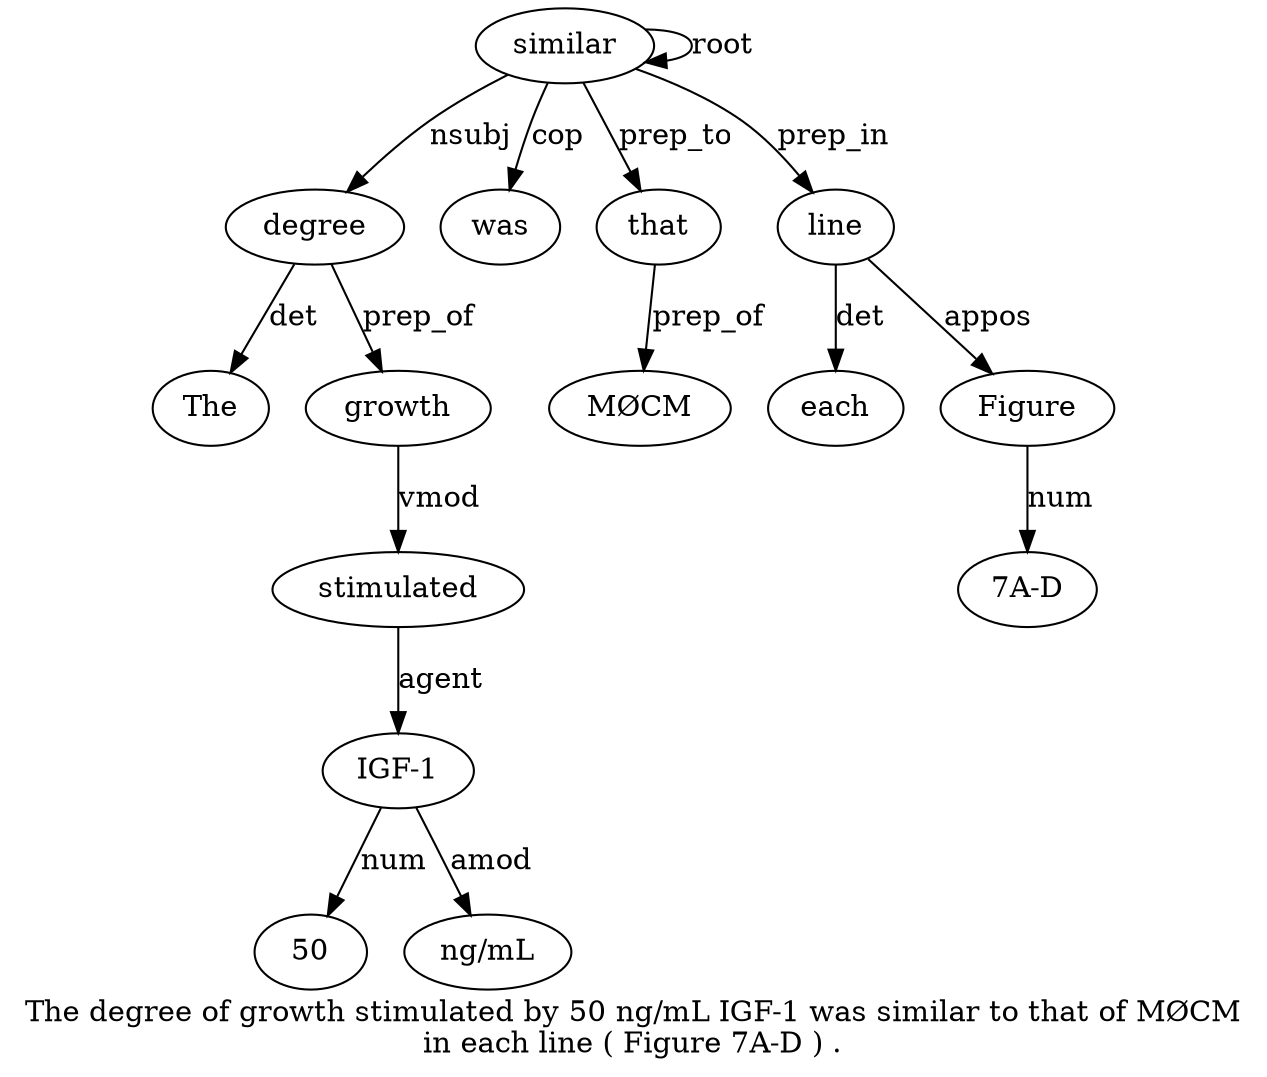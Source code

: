 digraph "The degree of growth stimulated by 50 ng/mL IGF-1 was similar to that of MØCM in each line ( Figure 7A-D ) ." {
label="The degree of growth stimulated by 50 ng/mL IGF-1 was similar to that of MØCM
in each line ( Figure 7A-D ) .";
degree2 [style=filled, fillcolor=white, label=degree];
The1 [style=filled, fillcolor=white, label=The];
degree2 -> The1  [label=det];
similar11 [style=filled, fillcolor=white, label=similar];
similar11 -> degree2  [label=nsubj];
growth4 [style=filled, fillcolor=white, label=growth];
degree2 -> growth4  [label=prep_of];
stimulated5 [style=filled, fillcolor=white, label=stimulated];
growth4 -> stimulated5  [label=vmod];
"IGF-19" [style=filled, fillcolor=white, label="IGF-1"];
507 [style=filled, fillcolor=white, label=50];
"IGF-19" -> 507  [label=num];
"ng/mL8" [style=filled, fillcolor=white, label="ng/mL"];
"IGF-19" -> "ng/mL8"  [label=amod];
stimulated5 -> "IGF-19"  [label=agent];
was10 [style=filled, fillcolor=white, label=was];
similar11 -> was10  [label=cop];
similar11 -> similar11  [label=root];
that13 [style=filled, fillcolor=white, label=that];
similar11 -> that13  [label=prep_to];
"MØCM15" [style=filled, fillcolor=white, label="MØCM"];
that13 -> "MØCM15"  [label=prep_of];
line18 [style=filled, fillcolor=white, label=line];
each17 [style=filled, fillcolor=white, label=each];
line18 -> each17  [label=det];
similar11 -> line18  [label=prep_in];
Figure20 [style=filled, fillcolor=white, label=Figure];
line18 -> Figure20  [label=appos];
"7A-D21" [style=filled, fillcolor=white, label="7A-D"];
Figure20 -> "7A-D21"  [label=num];
}

